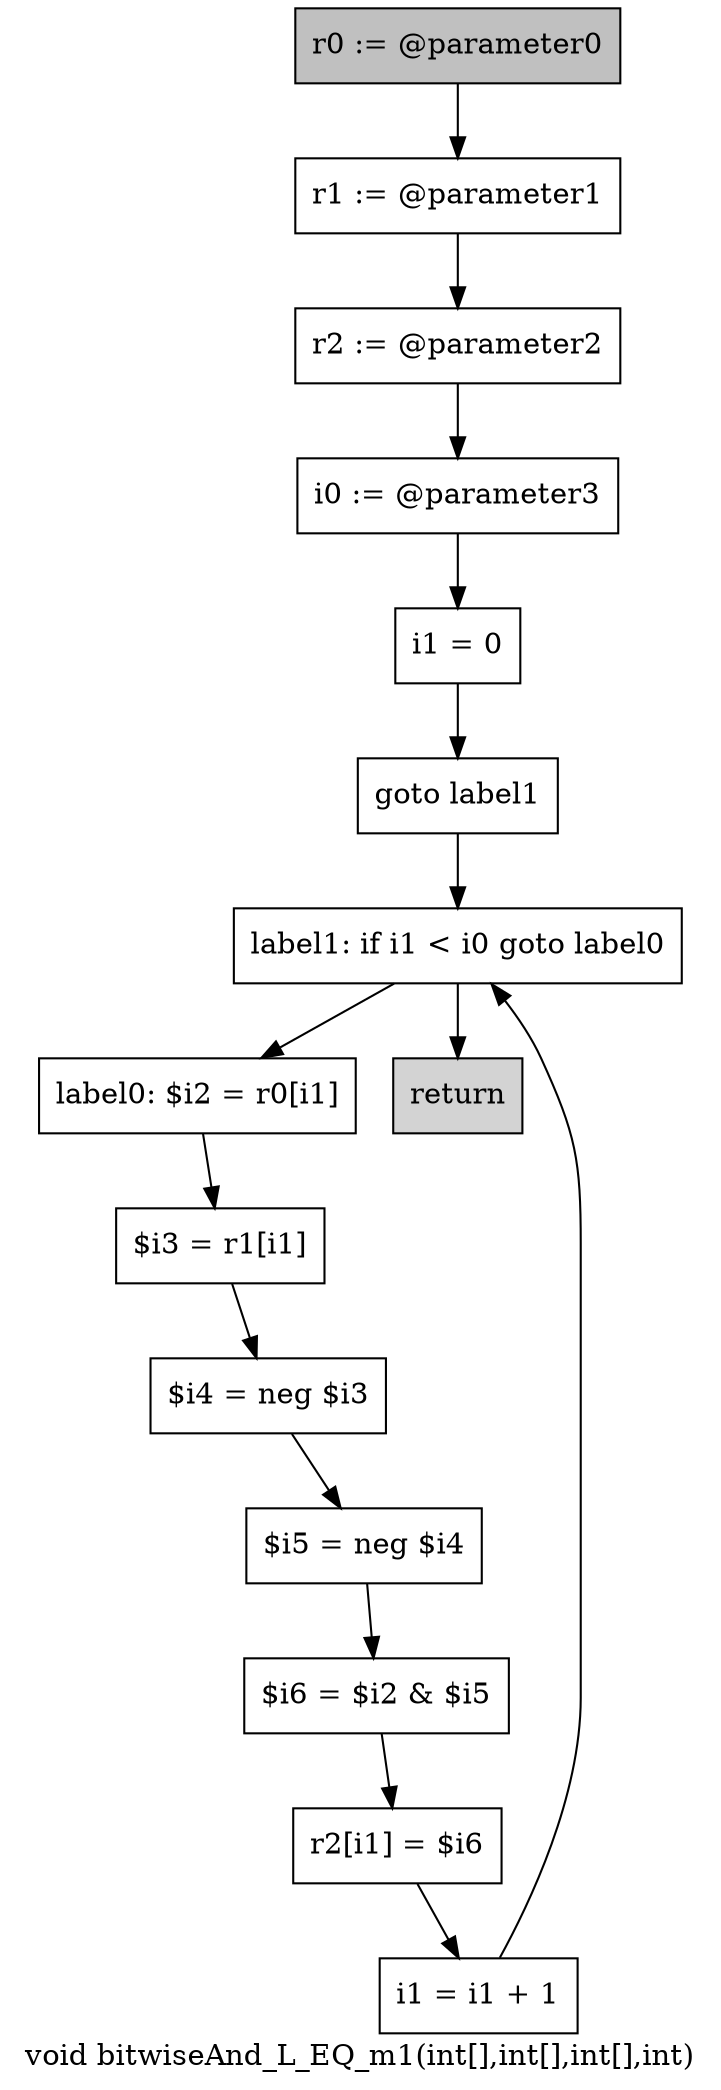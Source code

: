 digraph "void bitwiseAnd_L_EQ_m1(int[],int[],int[],int)" {
    label="void bitwiseAnd_L_EQ_m1(int[],int[],int[],int)";
    node [shape=box];
    "0" [style=filled,fillcolor=gray,label="r0 := @parameter0",];
    "1" [label="r1 := @parameter1",];
    "0"->"1";
    "2" [label="r2 := @parameter2",];
    "1"->"2";
    "3" [label="i0 := @parameter3",];
    "2"->"3";
    "4" [label="i1 = 0",];
    "3"->"4";
    "5" [label="goto label1",];
    "4"->"5";
    "13" [label="label1: if i1 < i0 goto label0",];
    "5"->"13";
    "6" [label="label0: $i2 = r0[i1]",];
    "7" [label="$i3 = r1[i1]",];
    "6"->"7";
    "8" [label="$i4 = neg $i3",];
    "7"->"8";
    "9" [label="$i5 = neg $i4",];
    "8"->"9";
    "10" [label="$i6 = $i2 & $i5",];
    "9"->"10";
    "11" [label="r2[i1] = $i6",];
    "10"->"11";
    "12" [label="i1 = i1 + 1",];
    "11"->"12";
    "12"->"13";
    "13"->"6";
    "14" [style=filled,fillcolor=lightgray,label="return",];
    "13"->"14";
}
